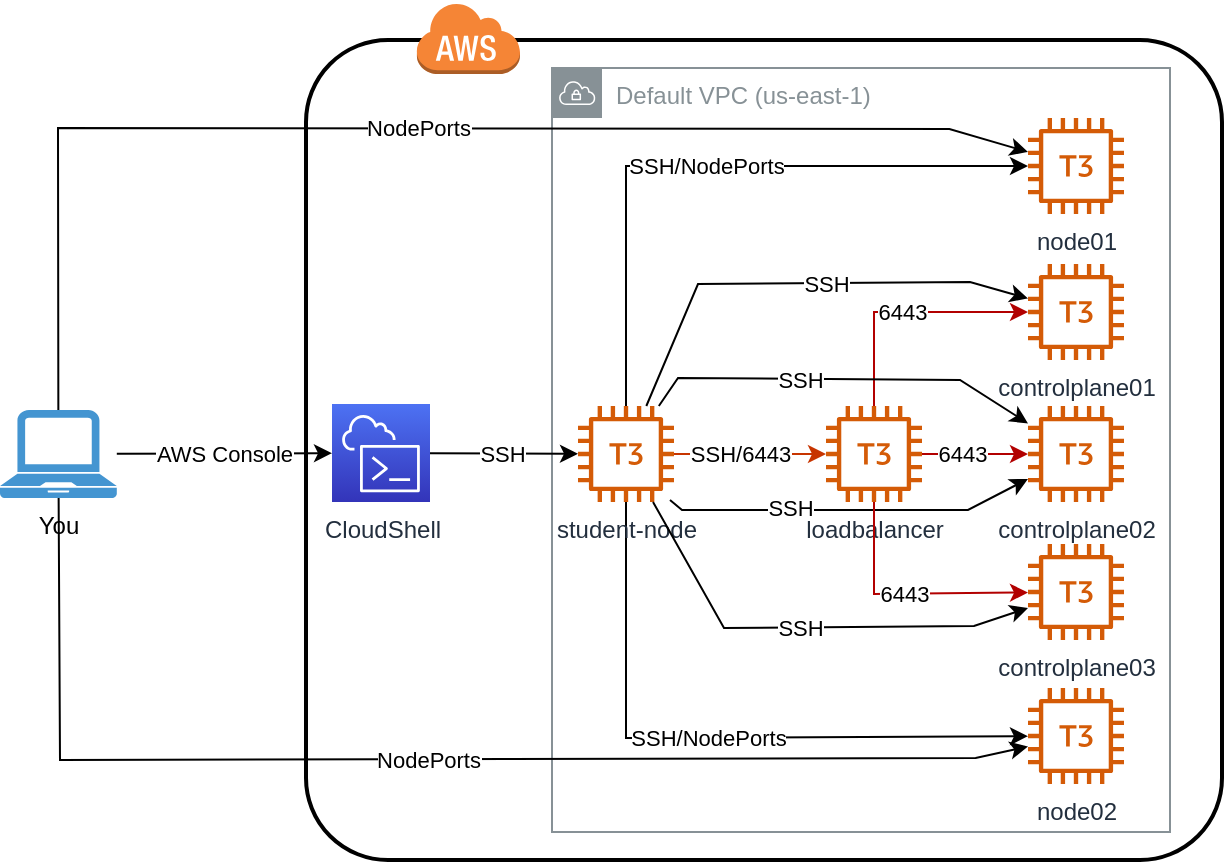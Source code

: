 <mxfile version="22.0.6" type="device">
  <diagram id="Ht1M8jgEwFfnCIfOTk4-" name="Page-1">
    <mxGraphModel dx="2303" dy="1258" grid="0" gridSize="10" guides="1" tooltips="1" connect="1" arrows="1" fold="1" page="1" pageScale="1" pageWidth="1169" pageHeight="827" math="0" shadow="0">
      <root>
        <mxCell id="0" />
        <mxCell id="1" parent="0" />
        <mxCell id="0cvhrp5IMuWOUAZ_2wwR-5" value="Default VPC (us-east-1)" style="sketch=0;outlineConnect=0;gradientColor=none;html=1;whiteSpace=wrap;fontSize=12;fontStyle=0;shape=mxgraph.aws4.group;grIcon=mxgraph.aws4.group_vpc;strokeColor=#879196;fillColor=none;verticalAlign=top;align=left;spacingLeft=30;fontColor=#879196;dashed=0;" parent="1" vertex="1">
          <mxGeometry x="807" y="85" width="309" height="382" as="geometry" />
        </mxCell>
        <mxCell id="nSJ_F9aP9lYN7gOiTDdO-1" value="CloudShell" style="sketch=0;points=[[0,0,0],[0.25,0,0],[0.5,0,0],[0.75,0,0],[1,0,0],[0,1,0],[0.25,1,0],[0.5,1,0],[0.75,1,0],[1,1,0],[0,0.25,0],[0,0.5,0],[0,0.75,0],[1,0.25,0],[1,0.5,0],[1,0.75,0]];outlineConnect=0;fontColor=#232F3E;gradientColor=#4D72F3;gradientDirection=north;fillColor=#3334B9;strokeColor=#ffffff;dashed=0;verticalLabelPosition=bottom;verticalAlign=top;align=center;html=1;fontSize=12;fontStyle=0;aspect=fixed;shape=mxgraph.aws4.resourceIcon;resIcon=mxgraph.aws4.cloudshell;" parent="1" vertex="1">
          <mxGeometry x="697" y="253" width="49" height="49" as="geometry" />
        </mxCell>
        <mxCell id="0cvhrp5IMuWOUAZ_2wwR-1" value="node01" style="sketch=0;outlineConnect=0;fontColor=#232F3E;gradientColor=none;fillColor=#D45B07;strokeColor=none;dashed=0;verticalLabelPosition=bottom;verticalAlign=top;align=center;html=1;fontSize=12;fontStyle=0;aspect=fixed;pointerEvents=1;shape=mxgraph.aws4.t3_instance;" parent="1" vertex="1">
          <mxGeometry x="1045" y="110" width="48" height="48" as="geometry" />
        </mxCell>
        <mxCell id="0cvhrp5IMuWOUAZ_2wwR-2" value="controlplane01" style="sketch=0;outlineConnect=0;fontColor=#232F3E;gradientColor=none;fillColor=#D45B07;strokeColor=none;dashed=0;verticalLabelPosition=bottom;verticalAlign=top;align=center;html=1;fontSize=12;fontStyle=0;aspect=fixed;pointerEvents=1;shape=mxgraph.aws4.t3_instance;" parent="1" vertex="1">
          <mxGeometry x="1045" y="183" width="48" height="48" as="geometry" />
        </mxCell>
        <mxCell id="0cvhrp5IMuWOUAZ_2wwR-3" value="node02" style="sketch=0;outlineConnect=0;fontColor=#232F3E;gradientColor=none;fillColor=#D45B07;strokeColor=none;dashed=0;verticalLabelPosition=bottom;verticalAlign=top;align=center;html=1;fontSize=12;fontStyle=0;aspect=fixed;pointerEvents=1;shape=mxgraph.aws4.t3_instance;" parent="1" vertex="1">
          <mxGeometry x="1045" y="395" width="48" height="48" as="geometry" />
        </mxCell>
        <mxCell id="nSJ_F9aP9lYN7gOiTDdO-13" value="" style="endArrow=classic;html=1;rounded=0;" parent="1" source="aAVi1WYUoHH60ktbnxuV-1" target="0cvhrp5IMuWOUAZ_2wwR-1" edge="1">
          <mxGeometry relative="1" as="geometry">
            <mxPoint x="810" y="137" as="sourcePoint" />
            <mxPoint x="910" y="137" as="targetPoint" />
            <Array as="points">
              <mxPoint x="844" y="134" />
            </Array>
          </mxGeometry>
        </mxCell>
        <mxCell id="nSJ_F9aP9lYN7gOiTDdO-14" value="SSH/NodePorts" style="edgeLabel;resizable=0;html=1;align=center;verticalAlign=middle;" parent="nSJ_F9aP9lYN7gOiTDdO-13" connectable="0" vertex="1">
          <mxGeometry relative="1" as="geometry">
            <mxPoint x="-1" as="offset" />
          </mxGeometry>
        </mxCell>
        <mxCell id="nSJ_F9aP9lYN7gOiTDdO-15" value="" style="endArrow=classic;html=1;rounded=0;" parent="1" source="aAVi1WYUoHH60ktbnxuV-1" target="0cvhrp5IMuWOUAZ_2wwR-3" edge="1">
          <mxGeometry relative="1" as="geometry">
            <mxPoint x="784" y="369" as="sourcePoint" />
            <mxPoint x="938" y="203" as="targetPoint" />
            <Array as="points">
              <mxPoint x="844" y="420" />
            </Array>
          </mxGeometry>
        </mxCell>
        <mxCell id="nSJ_F9aP9lYN7gOiTDdO-16" value="SSH/NodePorts" style="edgeLabel;resizable=0;html=1;align=center;verticalAlign=middle;" parent="nSJ_F9aP9lYN7gOiTDdO-15" connectable="0" vertex="1">
          <mxGeometry relative="1" as="geometry">
            <mxPoint x="-1" as="offset" />
          </mxGeometry>
        </mxCell>
        <mxCell id="aAVi1WYUoHH60ktbnxuV-1" value="student-node" style="sketch=0;outlineConnect=0;fontColor=#232F3E;gradientColor=none;fillColor=#D45B07;strokeColor=none;dashed=0;verticalLabelPosition=bottom;verticalAlign=top;align=center;html=1;fontSize=12;fontStyle=0;aspect=fixed;pointerEvents=1;shape=mxgraph.aws4.t3_instance;points=[];" parent="1" vertex="1">
          <mxGeometry x="820" y="254" width="48" height="48" as="geometry" />
        </mxCell>
        <mxCell id="aAVi1WYUoHH60ktbnxuV-2" value="" style="endArrow=classic;html=1;rounded=0;" parent="1" source="nSJ_F9aP9lYN7gOiTDdO-1" target="aAVi1WYUoHH60ktbnxuV-1" edge="1">
          <mxGeometry relative="1" as="geometry">
            <mxPoint x="702" y="275.3" as="sourcePoint" />
            <mxPoint x="788" y="276" as="targetPoint" />
          </mxGeometry>
        </mxCell>
        <mxCell id="aAVi1WYUoHH60ktbnxuV-3" value="SSH" style="edgeLabel;resizable=0;html=1;align=center;verticalAlign=middle;" parent="aAVi1WYUoHH60ktbnxuV-2" connectable="0" vertex="1">
          <mxGeometry relative="1" as="geometry">
            <mxPoint x="-1" as="offset" />
          </mxGeometry>
        </mxCell>
        <mxCell id="aAVi1WYUoHH60ktbnxuV-4" value="You" style="pointerEvents=1;shadow=0;dashed=0;html=1;strokeColor=none;fillColor=#4495D1;labelPosition=center;verticalLabelPosition=bottom;verticalAlign=top;align=center;outlineConnect=0;shape=mxgraph.veeam.laptop;" parent="1" vertex="1">
          <mxGeometry x="531" y="256" width="58.4" height="44" as="geometry" />
        </mxCell>
        <mxCell id="aAVi1WYUoHH60ktbnxuV-5" value="" style="endArrow=classic;html=1;rounded=0;" parent="1" source="aAVi1WYUoHH60ktbnxuV-4" target="nSJ_F9aP9lYN7gOiTDdO-1" edge="1">
          <mxGeometry relative="1" as="geometry">
            <mxPoint x="579.4" y="275.8" as="sourcePoint" />
            <mxPoint x="653.4" y="275.8" as="targetPoint" />
          </mxGeometry>
        </mxCell>
        <mxCell id="aAVi1WYUoHH60ktbnxuV-6" value="AWS Console" style="edgeLabel;resizable=0;html=1;align=center;verticalAlign=middle;" parent="aAVi1WYUoHH60ktbnxuV-5" connectable="0" vertex="1">
          <mxGeometry relative="1" as="geometry">
            <mxPoint x="-1" as="offset" />
          </mxGeometry>
        </mxCell>
        <mxCell id="aAVi1WYUoHH60ktbnxuV-12" value="" style="endArrow=classic;html=1;rounded=0;" parent="1" source="aAVi1WYUoHH60ktbnxuV-4" target="0cvhrp5IMuWOUAZ_2wwR-1" edge="1">
          <mxGeometry width="50" height="50" relative="1" as="geometry">
            <mxPoint x="561.995" y="299.5" as="sourcePoint" />
            <mxPoint x="1046.71" y="152.715" as="targetPoint" />
            <Array as="points">
              <mxPoint x="560" y="115" />
              <mxPoint x="1005.71" y="115.5" />
            </Array>
          </mxGeometry>
        </mxCell>
        <mxCell id="aAVi1WYUoHH60ktbnxuV-13" value="NodePorts" style="edgeLabel;html=1;align=center;verticalAlign=middle;resizable=0;points=[];" parent="aAVi1WYUoHH60ktbnxuV-12" vertex="1" connectable="0">
          <mxGeometry x="0.023" relative="1" as="geometry">
            <mxPoint as="offset" />
          </mxGeometry>
        </mxCell>
        <mxCell id="aAVi1WYUoHH60ktbnxuV-14" value="" style="endArrow=classic;html=1;rounded=0;" parent="1" source="aAVi1WYUoHH60ktbnxuV-4" target="0cvhrp5IMuWOUAZ_2wwR-3" edge="1">
          <mxGeometry width="50" height="50" relative="1" as="geometry">
            <mxPoint x="565.003" y="254" as="sourcePoint" />
            <mxPoint x="1050.093" y="397" as="targetPoint" />
            <Array as="points">
              <mxPoint x="561" y="431" />
              <mxPoint x="1018.83" y="430" />
            </Array>
          </mxGeometry>
        </mxCell>
        <mxCell id="aAVi1WYUoHH60ktbnxuV-15" value="NodePorts" style="edgeLabel;html=1;align=center;verticalAlign=middle;resizable=0;points=[];" parent="aAVi1WYUoHH60ktbnxuV-14" vertex="1" connectable="0">
          <mxGeometry x="0.023" relative="1" as="geometry">
            <mxPoint as="offset" />
          </mxGeometry>
        </mxCell>
        <mxCell id="Z_DuFPrGSYlbpv6YF8Ud-1" value="" style="group" vertex="1" connectable="0" parent="1">
          <mxGeometry x="616" y="54" width="526" height="429" as="geometry" />
        </mxCell>
        <mxCell id="nSJ_F9aP9lYN7gOiTDdO-2" value="" style="rounded=1;arcSize=10;dashed=0;fillColor=none;gradientColor=none;strokeWidth=2;" parent="Z_DuFPrGSYlbpv6YF8Ud-1" vertex="1">
          <mxGeometry x="68" y="17" width="458" height="410" as="geometry" />
        </mxCell>
        <mxCell id="nSJ_F9aP9lYN7gOiTDdO-3" value="" style="dashed=0;html=1;shape=mxgraph.aws3.cloud;fillColor=#F58536;gradientColor=none;dashed=0;" parent="Z_DuFPrGSYlbpv6YF8Ud-1" vertex="1">
          <mxGeometry x="123" y="-2" width="52" height="36" as="geometry" />
        </mxCell>
        <mxCell id="Z_DuFPrGSYlbpv6YF8Ud-18" value="" style="endArrow=classic;html=1;rounded=0;" edge="1" parent="Z_DuFPrGSYlbpv6YF8Ud-1" target="Z_DuFPrGSYlbpv6YF8Ud-2">
          <mxGeometry width="50" height="50" relative="1" as="geometry">
            <mxPoint x="250" y="247" as="sourcePoint" />
            <mxPoint x="429" y="235.333" as="targetPoint" />
            <Array as="points">
              <mxPoint x="256" y="252" />
              <mxPoint x="399" y="252" />
            </Array>
          </mxGeometry>
        </mxCell>
        <mxCell id="Z_DuFPrGSYlbpv6YF8Ud-19" value="SSH" style="edgeLabel;html=1;align=center;verticalAlign=middle;resizable=0;points=[];" vertex="1" connectable="0" parent="Z_DuFPrGSYlbpv6YF8Ud-18">
          <mxGeometry x="-0.326" y="1" relative="1" as="geometry">
            <mxPoint as="offset" />
          </mxGeometry>
        </mxCell>
        <mxCell id="Z_DuFPrGSYlbpv6YF8Ud-2" value="controlplane02" style="sketch=0;outlineConnect=0;fontColor=#232F3E;gradientColor=none;fillColor=#D45B07;strokeColor=none;dashed=0;verticalLabelPosition=bottom;verticalAlign=top;align=center;html=1;fontSize=12;fontStyle=0;aspect=fixed;pointerEvents=1;shape=mxgraph.aws4.t3_instance;" vertex="1" parent="1">
          <mxGeometry x="1045" y="254" width="48" height="48" as="geometry" />
        </mxCell>
        <mxCell id="Z_DuFPrGSYlbpv6YF8Ud-3" value="controlplane03" style="sketch=0;outlineConnect=0;fontColor=#232F3E;gradientColor=none;fillColor=#D45B07;strokeColor=none;dashed=0;verticalLabelPosition=bottom;verticalAlign=top;align=center;html=1;fontSize=12;fontStyle=0;aspect=fixed;pointerEvents=1;shape=mxgraph.aws4.t3_instance;" vertex="1" parent="1">
          <mxGeometry x="1045" y="323" width="48" height="48" as="geometry" />
        </mxCell>
        <mxCell id="Z_DuFPrGSYlbpv6YF8Ud-4" value="loadbalancer" style="sketch=0;outlineConnect=0;fontColor=#232F3E;gradientColor=none;fillColor=#D45B07;strokeColor=none;dashed=0;verticalLabelPosition=bottom;verticalAlign=top;align=center;html=1;fontSize=12;fontStyle=0;aspect=fixed;pointerEvents=1;shape=mxgraph.aws4.t3_instance;" vertex="1" parent="1">
          <mxGeometry x="944" y="254" width="48" height="48" as="geometry" />
        </mxCell>
        <mxCell id="Z_DuFPrGSYlbpv6YF8Ud-7" value="" style="endArrow=classic;html=1;rounded=0;fillColor=#e51400;strokeColor=#B20000;" edge="1" parent="1" source="Z_DuFPrGSYlbpv6YF8Ud-4" target="0cvhrp5IMuWOUAZ_2wwR-2">
          <mxGeometry relative="1" as="geometry">
            <mxPoint x="925" y="208.35" as="sourcePoint" />
            <mxPoint x="1037" y="207.65" as="targetPoint" />
            <Array as="points">
              <mxPoint x="968" y="207" />
            </Array>
          </mxGeometry>
        </mxCell>
        <mxCell id="Z_DuFPrGSYlbpv6YF8Ud-8" value="6443" style="edgeLabel;resizable=0;html=1;align=center;verticalAlign=middle;" connectable="0" vertex="1" parent="Z_DuFPrGSYlbpv6YF8Ud-7">
          <mxGeometry relative="1" as="geometry">
            <mxPoint x="-1" as="offset" />
          </mxGeometry>
        </mxCell>
        <mxCell id="Z_DuFPrGSYlbpv6YF8Ud-9" value="" style="endArrow=classic;html=1;rounded=0;fillColor=#e51400;strokeColor=#B20000;" edge="1" parent="1" source="Z_DuFPrGSYlbpv6YF8Ud-4" target="Z_DuFPrGSYlbpv6YF8Ud-2">
          <mxGeometry width="50" height="50" relative="1" as="geometry">
            <mxPoint x="997" y="302" as="sourcePoint" />
            <mxPoint x="1026" y="274" as="targetPoint" />
          </mxGeometry>
        </mxCell>
        <mxCell id="Z_DuFPrGSYlbpv6YF8Ud-10" value="6443" style="edgeLabel;html=1;align=center;verticalAlign=middle;resizable=0;points=[];" vertex="1" connectable="0" parent="Z_DuFPrGSYlbpv6YF8Ud-9">
          <mxGeometry x="-0.27" relative="1" as="geometry">
            <mxPoint as="offset" />
          </mxGeometry>
        </mxCell>
        <mxCell id="Z_DuFPrGSYlbpv6YF8Ud-11" value="" style="endArrow=classic;html=1;rounded=0;fillColor=#e51400;strokeColor=#B20000;" edge="1" parent="1" source="Z_DuFPrGSYlbpv6YF8Ud-4" target="Z_DuFPrGSYlbpv6YF8Ud-3">
          <mxGeometry relative="1" as="geometry">
            <mxPoint x="963" y="393" as="sourcePoint" />
            <mxPoint x="1040" y="346" as="targetPoint" />
            <Array as="points">
              <mxPoint x="968" y="348" />
            </Array>
          </mxGeometry>
        </mxCell>
        <mxCell id="Z_DuFPrGSYlbpv6YF8Ud-12" value="6443" style="edgeLabel;resizable=0;html=1;align=center;verticalAlign=middle;" connectable="0" vertex="1" parent="Z_DuFPrGSYlbpv6YF8Ud-11">
          <mxGeometry relative="1" as="geometry">
            <mxPoint x="-1" as="offset" />
          </mxGeometry>
        </mxCell>
        <mxCell id="Z_DuFPrGSYlbpv6YF8Ud-14" value="" style="endArrow=classic;html=1;rounded=0;fillColor=#fa6800;strokeColor=#C73500;" edge="1" parent="1" source="aAVi1WYUoHH60ktbnxuV-1" target="Z_DuFPrGSYlbpv6YF8Ud-4">
          <mxGeometry width="50" height="50" relative="1" as="geometry">
            <mxPoint x="881" y="268" as="sourcePoint" />
            <mxPoint x="931" y="218" as="targetPoint" />
          </mxGeometry>
        </mxCell>
        <mxCell id="Z_DuFPrGSYlbpv6YF8Ud-15" value="SSH/6443" style="edgeLabel;html=1;align=center;verticalAlign=middle;resizable=0;points=[];" vertex="1" connectable="0" parent="Z_DuFPrGSYlbpv6YF8Ud-14">
          <mxGeometry x="-0.149" relative="1" as="geometry">
            <mxPoint as="offset" />
          </mxGeometry>
        </mxCell>
        <mxCell id="Z_DuFPrGSYlbpv6YF8Ud-16" value="" style="endArrow=classic;html=1;rounded=0;" edge="1" parent="1" source="aAVi1WYUoHH60ktbnxuV-1" target="Z_DuFPrGSYlbpv6YF8Ud-2">
          <mxGeometry width="50" height="50" relative="1" as="geometry">
            <mxPoint x="878" y="250" as="sourcePoint" />
            <mxPoint x="928" y="200" as="targetPoint" />
            <Array as="points">
              <mxPoint x="870" y="240" />
              <mxPoint x="1011" y="241" />
            </Array>
          </mxGeometry>
        </mxCell>
        <mxCell id="Z_DuFPrGSYlbpv6YF8Ud-17" value="SSH" style="edgeLabel;html=1;align=center;verticalAlign=middle;resizable=0;points=[];" vertex="1" connectable="0" parent="Z_DuFPrGSYlbpv6YF8Ud-16">
          <mxGeometry x="-0.217" relative="1" as="geometry">
            <mxPoint as="offset" />
          </mxGeometry>
        </mxCell>
        <mxCell id="Z_DuFPrGSYlbpv6YF8Ud-20" value="" style="endArrow=classic;html=1;rounded=0;" edge="1" parent="1" source="aAVi1WYUoHH60ktbnxuV-1" target="0cvhrp5IMuWOUAZ_2wwR-2">
          <mxGeometry width="50" height="50" relative="1" as="geometry">
            <mxPoint x="866" y="232" as="sourcePoint" />
            <mxPoint x="1008" y="183" as="targetPoint" />
            <Array as="points">
              <mxPoint x="880" y="193" />
              <mxPoint x="1016" y="192" />
            </Array>
          </mxGeometry>
        </mxCell>
        <mxCell id="Z_DuFPrGSYlbpv6YF8Ud-21" value="SSH" style="edgeLabel;html=1;align=center;verticalAlign=middle;resizable=0;points=[];" vertex="1" connectable="0" parent="Z_DuFPrGSYlbpv6YF8Ud-20">
          <mxGeometry x="0.115" relative="1" as="geometry">
            <mxPoint as="offset" />
          </mxGeometry>
        </mxCell>
        <mxCell id="Z_DuFPrGSYlbpv6YF8Ud-22" value="" style="endArrow=classic;html=1;rounded=0;" edge="1" parent="1" source="aAVi1WYUoHH60ktbnxuV-1" target="Z_DuFPrGSYlbpv6YF8Ud-3">
          <mxGeometry width="50" height="50" relative="1" as="geometry">
            <mxPoint x="943" y="413" as="sourcePoint" />
            <mxPoint x="993" y="363" as="targetPoint" />
            <Array as="points">
              <mxPoint x="893" y="365" />
              <mxPoint x="1018" y="364" />
            </Array>
          </mxGeometry>
        </mxCell>
        <mxCell id="Z_DuFPrGSYlbpv6YF8Ud-23" value="SSH" style="edgeLabel;html=1;align=center;verticalAlign=middle;resizable=0;points=[];" vertex="1" connectable="0" parent="Z_DuFPrGSYlbpv6YF8Ud-22">
          <mxGeometry x="-0.023" relative="1" as="geometry">
            <mxPoint as="offset" />
          </mxGeometry>
        </mxCell>
      </root>
    </mxGraphModel>
  </diagram>
</mxfile>
